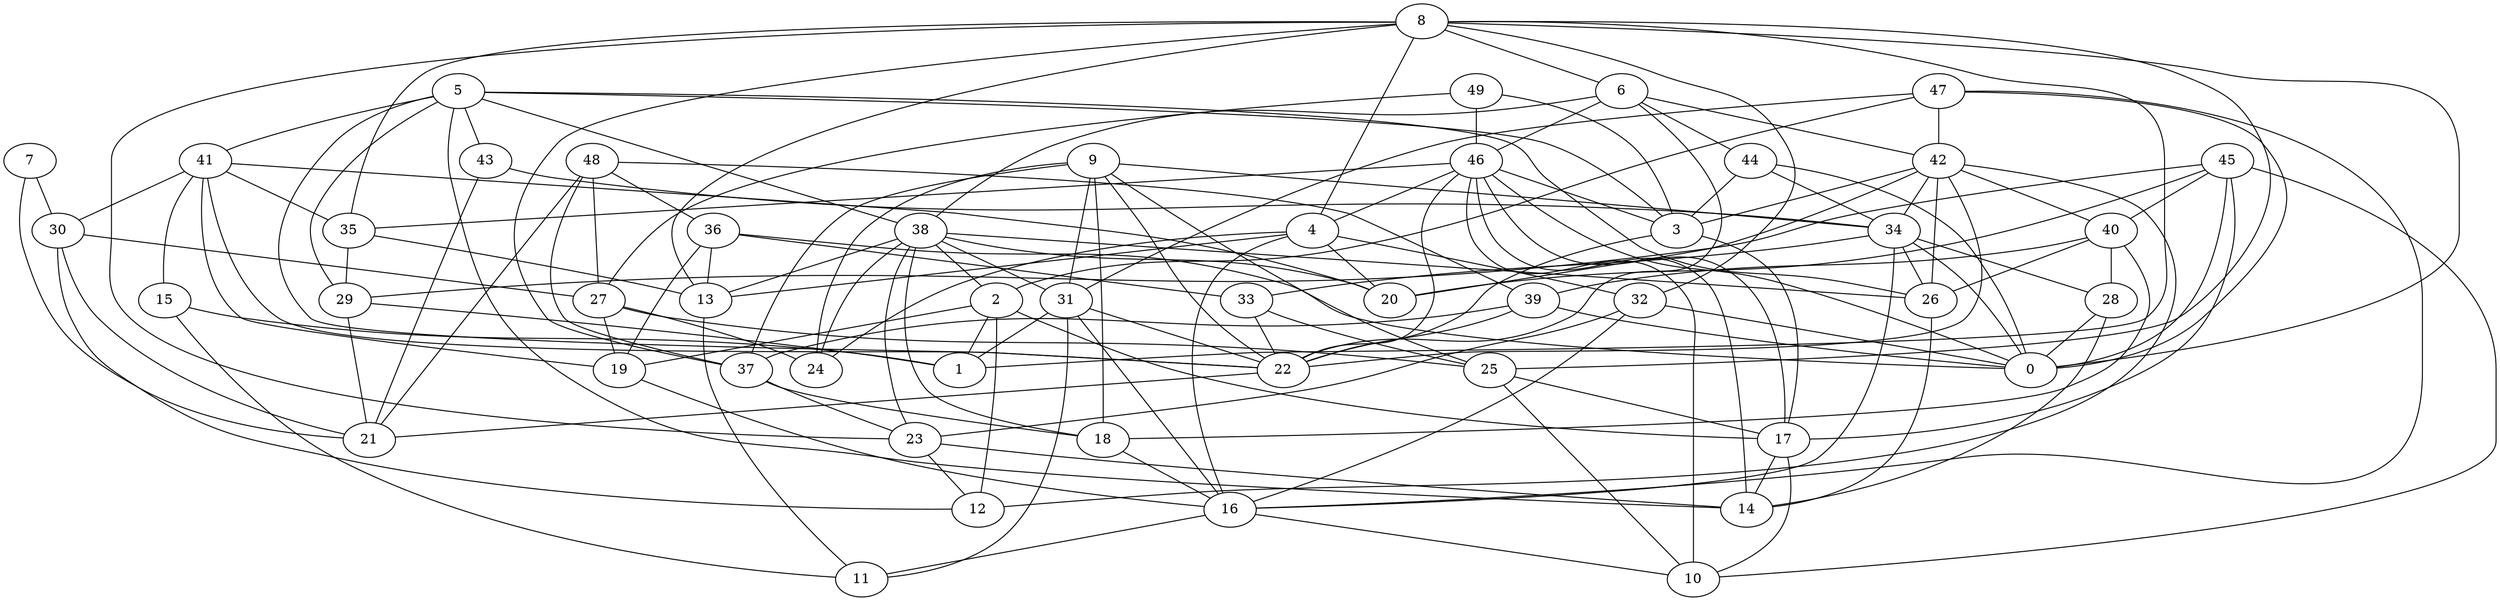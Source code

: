 digraph GG_graph {

subgraph G_graph {
edge [color = black]
"48" -> "36" [dir = none]
"32" -> "16" [dir = none]
"26" -> "14" [dir = none]
"29" -> "21" [dir = none]
"7" -> "21" [dir = none]
"43" -> "34" [dir = none]
"43" -> "21" [dir = none]
"36" -> "33" [dir = none]
"36" -> "0" [dir = none]
"19" -> "16" [dir = none]
"47" -> "0" [dir = none]
"16" -> "11" [dir = none]
"46" -> "17" [dir = none]
"46" -> "3" [dir = none]
"44" -> "0" [dir = none]
"44" -> "3" [dir = none]
"31" -> "1" [dir = none]
"31" -> "16" [dir = none]
"31" -> "22" [dir = none]
"49" -> "3" [dir = none]
"42" -> "3" [dir = none]
"42" -> "22" [dir = none]
"28" -> "0" [dir = none]
"41" -> "35" [dir = none]
"41" -> "15" [dir = none]
"41" -> "20" [dir = none]
"41" -> "22" [dir = none]
"22" -> "21" [dir = none]
"40" -> "39" [dir = none]
"17" -> "10" [dir = none]
"9" -> "24" [dir = none]
"9" -> "31" [dir = none]
"18" -> "16" [dir = none]
"39" -> "22" [dir = none]
"6" -> "22" [dir = none]
"45" -> "0" [dir = none]
"30" -> "27" [dir = none]
"30" -> "12" [dir = none]
"30" -> "21" [dir = none]
"2" -> "12" [dir = none]
"25" -> "17" [dir = none]
"5" -> "14" [dir = none]
"5" -> "38" [dir = none]
"5" -> "41" [dir = none]
"4" -> "13" [dir = none]
"4" -> "16" [dir = none]
"8" -> "23" [dir = none]
"8" -> "37" [dir = none]
"8" -> "4" [dir = none]
"47" -> "2" [dir = none]
"8" -> "1" [dir = none]
"41" -> "19" [dir = none]
"5" -> "3" [dir = none]
"42" -> "26" [dir = none]
"47" -> "16" [dir = none]
"27" -> "19" [dir = none]
"29" -> "1" [dir = none]
"8" -> "32" [dir = none]
"37" -> "23" [dir = none]
"3" -> "22" [dir = none]
"8" -> "6" [dir = none]
"4" -> "20" [dir = none]
"38" -> "20" [dir = none]
"49" -> "27" [dir = none]
"40" -> "26" [dir = none]
"15" -> "11" [dir = none]
"48" -> "27" [dir = none]
"34" -> "0" [dir = none]
"45" -> "40" [dir = none]
"46" -> "0" [dir = none]
"34" -> "28" [dir = none]
"5" -> "26" [dir = none]
"23" -> "14" [dir = none]
"40" -> "18" [dir = none]
"32" -> "0" [dir = none]
"8" -> "13" [dir = none]
"46" -> "35" [dir = none]
"46" -> "4" [dir = none]
"47" -> "31" [dir = none]
"48" -> "37" [dir = none]
"9" -> "25" [dir = none]
"46" -> "10" [dir = none]
"39" -> "37" [dir = none]
"45" -> "29" [dir = none]
"44" -> "34" [dir = none]
"23" -> "12" [dir = none]
"2" -> "19" [dir = none]
"2" -> "17" [dir = none]
"17" -> "14" [dir = none]
"2" -> "1" [dir = none]
"35" -> "13" [dir = none]
"6" -> "46" [dir = none]
"41" -> "30" [dir = none]
"46" -> "14" [dir = none]
"6" -> "38" [dir = none]
"38" -> "31" [dir = none]
"27" -> "24" [dir = none]
"9" -> "34" [dir = none]
"5" -> "29" [dir = none]
"32" -> "23" [dir = none]
"13" -> "11" [dir = none]
"6" -> "44" [dir = none]
"33" -> "25" [dir = none]
"9" -> "18" [dir = none]
"35" -> "29" [dir = none]
"48" -> "39" [dir = none]
"7" -> "30" [dir = none]
"38" -> "26" [dir = none]
"37" -> "18" [dir = none]
"16" -> "10" [dir = none]
"36" -> "13" [dir = none]
"47" -> "42" [dir = none]
"38" -> "24" [dir = none]
"8" -> "0" [dir = none]
"38" -> "2" [dir = none]
"38" -> "18" [dir = none]
"6" -> "42" [dir = none]
"9" -> "37" [dir = none]
"34" -> "26" [dir = none]
"34" -> "33" [dir = none]
"48" -> "21" [dir = none]
"45" -> "10" [dir = none]
"45" -> "20" [dir = none]
"46" -> "22" [dir = none]
"31" -> "11" [dir = none]
"38" -> "13" [dir = none]
"38" -> "23" [dir = none]
"15" -> "1" [dir = none]
"49" -> "46" [dir = none]
"8" -> "25" [dir = none]
"27" -> "25" [dir = none]
"42" -> "34" [dir = none]
"42" -> "20" [dir = none]
"36" -> "19" [dir = none]
"34" -> "16" [dir = none]
"25" -> "10" [dir = none]
"3" -> "17" [dir = none]
"28" -> "14" [dir = none]
"40" -> "28" [dir = none]
"42" -> "12" [dir = none]
"5" -> "22" [dir = none]
"4" -> "32" [dir = none]
"9" -> "22" [dir = none]
"5" -> "43" [dir = none]
"45" -> "17" [dir = none]
"42" -> "40" [dir = none]
"33" -> "22" [dir = none]
"4" -> "24" [dir = none]
"39" -> "0" [dir = none]
"8" -> "35" [dir = none]
}

}
